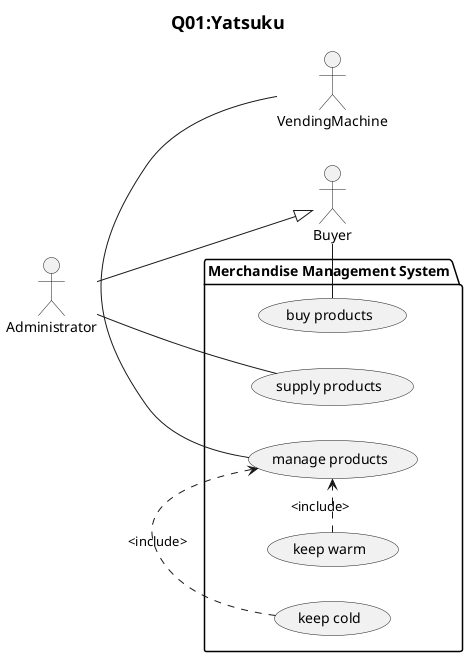 @startuml Q01.png

title <size:18>Q01:Yatsuku</size>

actor Buyer as user
actor Administrator as admin
actor VendingMachine as vendingmachine
user <|-up- admin

left to right direction

package "Merchandise Management System" {
	usecase (buy products) as buyCase
	usecase (supply products) as supplyCase
	usecase (manage products) as merchandisecontrolCase
	usecase (keep warm) as keepwarm
	usecase (keep cold) as keepcold

	user -ri- buyCase
	admin -ri- supplyCase
	vendingmachine -le- merchandisecontrolCase

	merchandisecontrolCase <.le. keepwarm : <include>
	merchandisecontrolCase <.le. keepcold : <include>
}
@enduml
